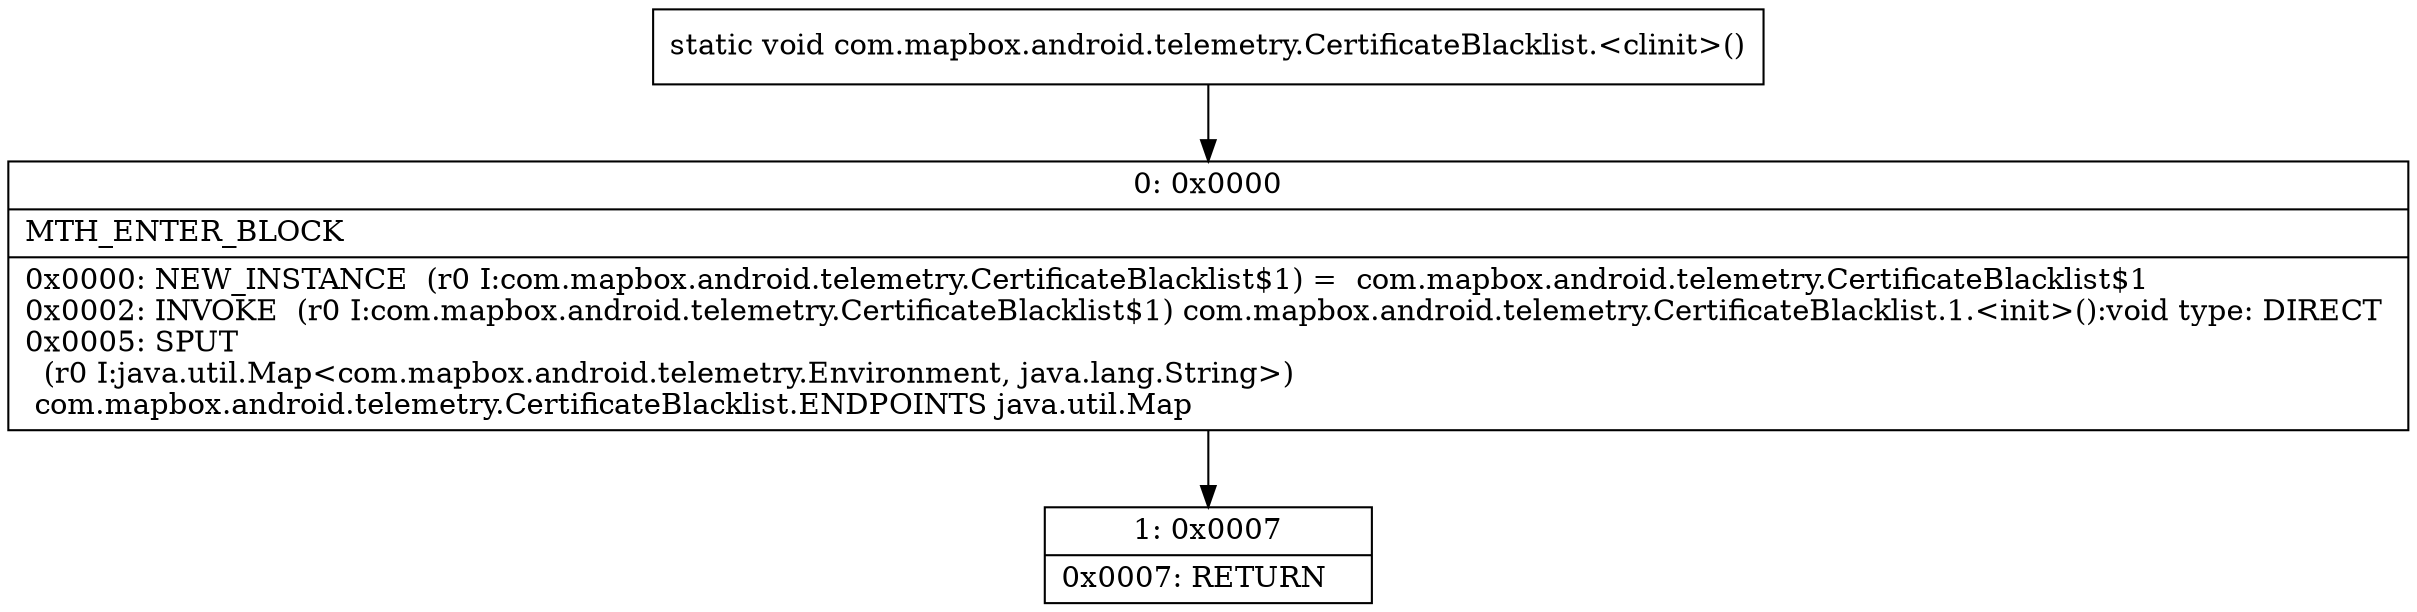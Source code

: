 digraph "CFG forcom.mapbox.android.telemetry.CertificateBlacklist.\<clinit\>()V" {
Node_0 [shape=record,label="{0\:\ 0x0000|MTH_ENTER_BLOCK\l|0x0000: NEW_INSTANCE  (r0 I:com.mapbox.android.telemetry.CertificateBlacklist$1) =  com.mapbox.android.telemetry.CertificateBlacklist$1 \l0x0002: INVOKE  (r0 I:com.mapbox.android.telemetry.CertificateBlacklist$1) com.mapbox.android.telemetry.CertificateBlacklist.1.\<init\>():void type: DIRECT \l0x0005: SPUT  \l  (r0 I:java.util.Map\<com.mapbox.android.telemetry.Environment, java.lang.String\>)\l com.mapbox.android.telemetry.CertificateBlacklist.ENDPOINTS java.util.Map \l}"];
Node_1 [shape=record,label="{1\:\ 0x0007|0x0007: RETURN   \l}"];
MethodNode[shape=record,label="{static void com.mapbox.android.telemetry.CertificateBlacklist.\<clinit\>() }"];
MethodNode -> Node_0;
Node_0 -> Node_1;
}

